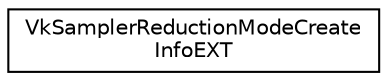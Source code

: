 digraph "Graphical Class Hierarchy"
{
 // LATEX_PDF_SIZE
  edge [fontname="Helvetica",fontsize="10",labelfontname="Helvetica",labelfontsize="10"];
  node [fontname="Helvetica",fontsize="10",shape=record];
  rankdir="LR";
  Node0 [label="VkSamplerReductionModeCreate\lInfoEXT",height=0.2,width=0.4,color="black", fillcolor="white", style="filled",URL="$db/da2/structVkSamplerReductionModeCreateInfoEXT.html",tooltip=" "];
}
